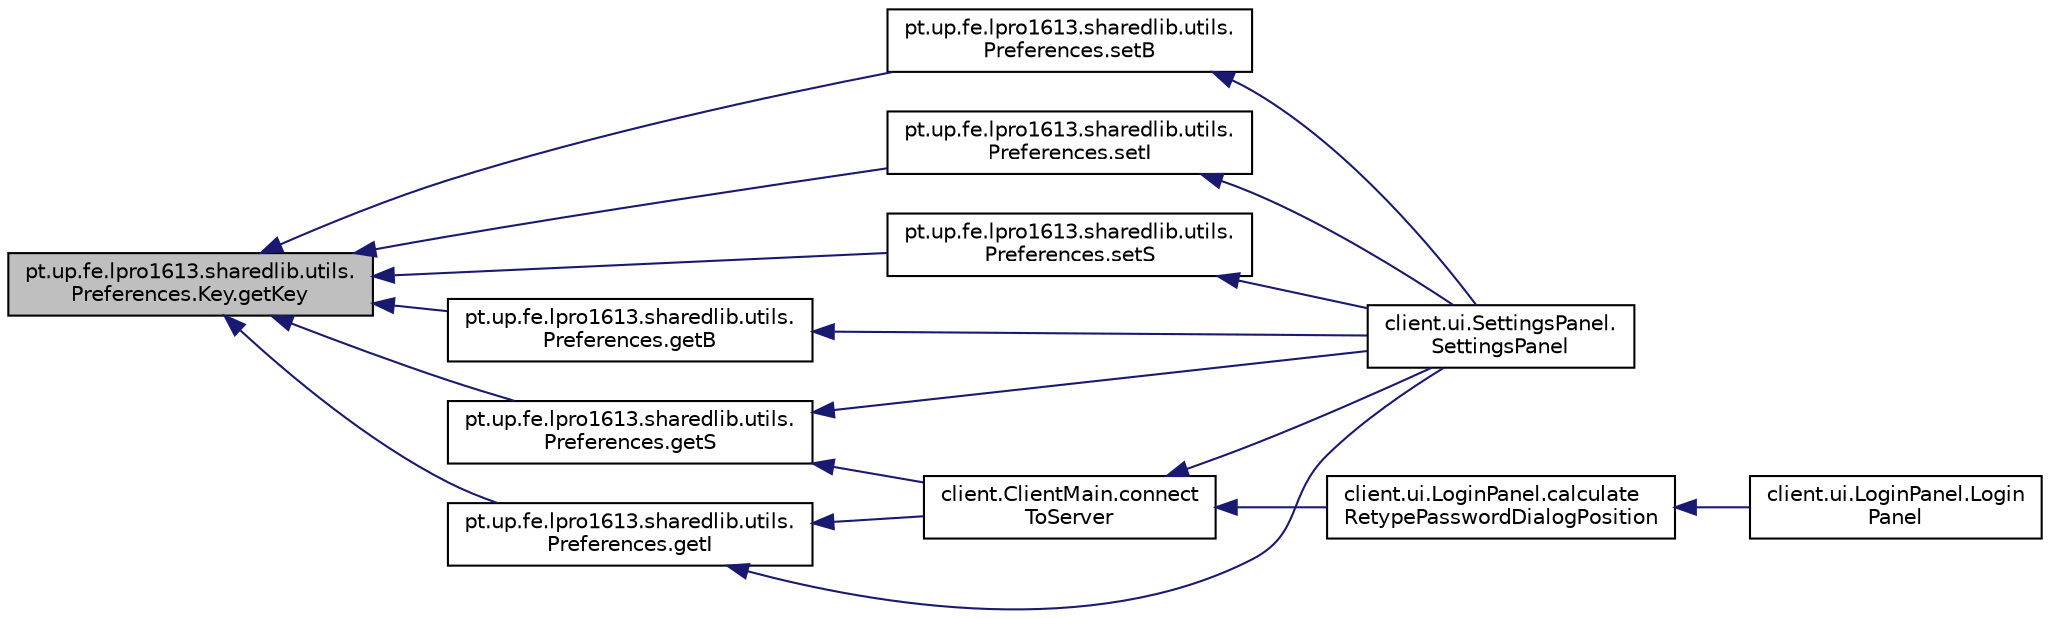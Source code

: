 digraph "pt.up.fe.lpro1613.sharedlib.utils.Preferences.Key.getKey"
{
  edge [fontname="Helvetica",fontsize="10",labelfontname="Helvetica",labelfontsize="10"];
  node [fontname="Helvetica",fontsize="10",shape=record];
  rankdir="LR";
  Node10 [label="pt.up.fe.lpro1613.sharedlib.utils.\lPreferences.Key.getKey",height=0.2,width=0.4,color="black", fillcolor="grey75", style="filled", fontcolor="black"];
  Node10 -> Node11 [dir="back",color="midnightblue",fontsize="10",style="solid"];
  Node11 [label="pt.up.fe.lpro1613.sharedlib.utils.\lPreferences.setB",height=0.2,width=0.4,color="black", fillcolor="white", style="filled",URL="$classpt_1_1up_1_1fe_1_1lpro1613_1_1sharedlib_1_1utils_1_1_preferences.html#a746848d01972f8874044aef35a8621cb"];
  Node11 -> Node12 [dir="back",color="midnightblue",fontsize="10",style="solid"];
  Node12 [label="client.ui.SettingsPanel.\lSettingsPanel",height=0.2,width=0.4,color="black", fillcolor="white", style="filled",URL="$classclient_1_1ui_1_1_settings_panel.html#a95dfa76100b4d18863cd0b572c631ebf"];
  Node10 -> Node13 [dir="back",color="midnightblue",fontsize="10",style="solid"];
  Node13 [label="pt.up.fe.lpro1613.sharedlib.utils.\lPreferences.setI",height=0.2,width=0.4,color="black", fillcolor="white", style="filled",URL="$classpt_1_1up_1_1fe_1_1lpro1613_1_1sharedlib_1_1utils_1_1_preferences.html#ad1e7c0fc12af226ce437da9ea8bd84f3"];
  Node13 -> Node12 [dir="back",color="midnightblue",fontsize="10",style="solid"];
  Node10 -> Node14 [dir="back",color="midnightblue",fontsize="10",style="solid"];
  Node14 [label="pt.up.fe.lpro1613.sharedlib.utils.\lPreferences.setS",height=0.2,width=0.4,color="black", fillcolor="white", style="filled",URL="$classpt_1_1up_1_1fe_1_1lpro1613_1_1sharedlib_1_1utils_1_1_preferences.html#a7ef4c07c94b75f3bb5cf27c4533f01b6"];
  Node14 -> Node12 [dir="back",color="midnightblue",fontsize="10",style="solid"];
  Node10 -> Node15 [dir="back",color="midnightblue",fontsize="10",style="solid"];
  Node15 [label="pt.up.fe.lpro1613.sharedlib.utils.\lPreferences.getB",height=0.2,width=0.4,color="black", fillcolor="white", style="filled",URL="$classpt_1_1up_1_1fe_1_1lpro1613_1_1sharedlib_1_1utils_1_1_preferences.html#ad42ac07907c3bb6066925a1de8706007"];
  Node15 -> Node12 [dir="back",color="midnightblue",fontsize="10",style="solid"];
  Node10 -> Node16 [dir="back",color="midnightblue",fontsize="10",style="solid"];
  Node16 [label="pt.up.fe.lpro1613.sharedlib.utils.\lPreferences.getI",height=0.2,width=0.4,color="black", fillcolor="white", style="filled",URL="$classpt_1_1up_1_1fe_1_1lpro1613_1_1sharedlib_1_1utils_1_1_preferences.html#a6b5169368a838aca6c6880826294aea7"];
  Node16 -> Node17 [dir="back",color="midnightblue",fontsize="10",style="solid"];
  Node17 [label="client.ClientMain.connect\lToServer",height=0.2,width=0.4,color="black", fillcolor="white", style="filled",URL="$classclient_1_1_client_main.html#aecd59c193bdb0536d649be78f72149b0"];
  Node17 -> Node18 [dir="back",color="midnightblue",fontsize="10",style="solid"];
  Node18 [label="client.ui.LoginPanel.calculate\lRetypePasswordDialogPosition",height=0.2,width=0.4,color="black", fillcolor="white", style="filled",URL="$classclient_1_1ui_1_1_login_panel.html#a9726aa2bc3416aa22ad43d2b4b9eed70"];
  Node18 -> Node19 [dir="back",color="midnightblue",fontsize="10",style="solid"];
  Node19 [label="client.ui.LoginPanel.Login\lPanel",height=0.2,width=0.4,color="black", fillcolor="white", style="filled",URL="$classclient_1_1ui_1_1_login_panel.html#a697f38b937f048e562c634c713d90885"];
  Node17 -> Node12 [dir="back",color="midnightblue",fontsize="10",style="solid"];
  Node16 -> Node12 [dir="back",color="midnightblue",fontsize="10",style="solid"];
  Node10 -> Node20 [dir="back",color="midnightblue",fontsize="10",style="solid"];
  Node20 [label="pt.up.fe.lpro1613.sharedlib.utils.\lPreferences.getS",height=0.2,width=0.4,color="black", fillcolor="white", style="filled",URL="$classpt_1_1up_1_1fe_1_1lpro1613_1_1sharedlib_1_1utils_1_1_preferences.html#aada2e7f8fe94b6a7ef78cfb30637b982"];
  Node20 -> Node17 [dir="back",color="midnightblue",fontsize="10",style="solid"];
  Node20 -> Node12 [dir="back",color="midnightblue",fontsize="10",style="solid"];
}
